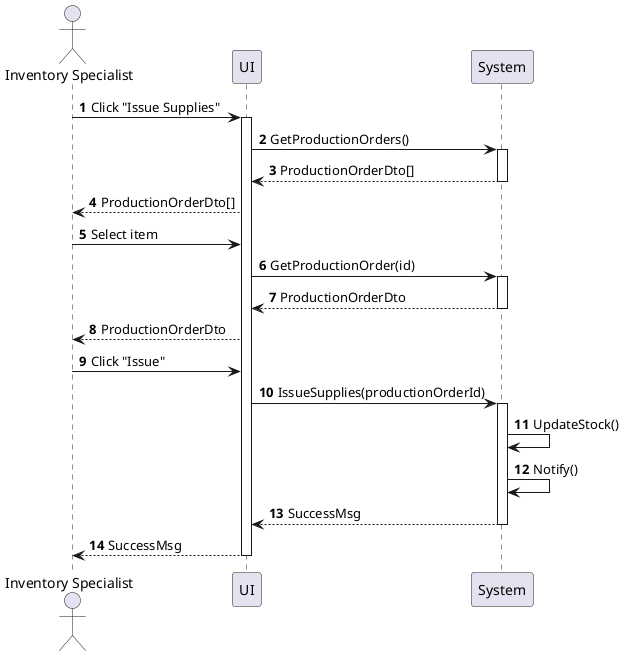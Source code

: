 @startuml inventory-supply-issue
autonumber

actor "Inventory Specialist" as a
participant UI as f
participant System as b

a -> f : Click "Issue Supplies"
activate f
f -> b : GetProductionOrders()
activate b
return ProductionOrderDto[]
f --> a : ProductionOrderDto[]
a -> f : Select item
f -> b : GetProductionOrder(id)
activate b
return ProductionOrderDto
f --> a : ProductionOrderDto
a -> f : Click "Issue"
f -> b : IssueSupplies(productionOrderId)
activate b
b -> b : UpdateStock()
b -> b : Notify()
return SuccessMsg
return SuccessMsg
@enduml